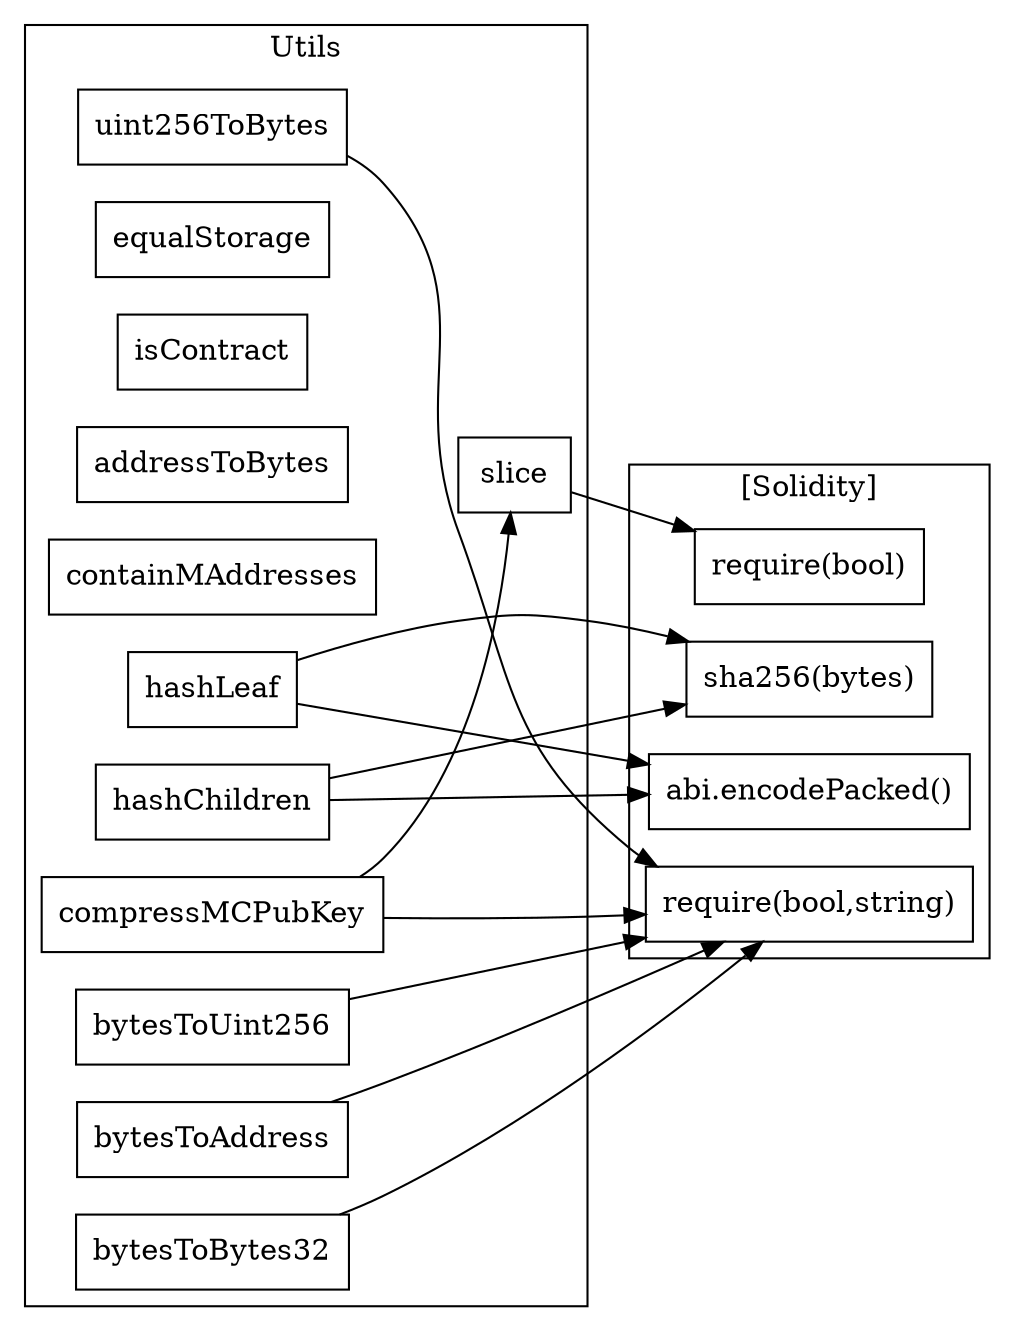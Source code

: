 strict digraph {
rankdir="LR"
node [shape=box]
subgraph cluster_3120_Utils {
label = "Utils"
"3120_uint256ToBytes" [label="uint256ToBytes"]
"3120_equalStorage" [label="equalStorage"]
"3120_isContract" [label="isContract"]
"3120_addressToBytes" [label="addressToBytes"]
"3120_containMAddresses" [label="containMAddresses"]
"3120_hashChildren" [label="hashChildren"]
"3120_slice" [label="slice"]
"3120_compressMCPubKey" [label="compressMCPubKey"]
"3120_bytesToBytes32" [label="bytesToBytes32"]
"3120_hashLeaf" [label="hashLeaf"]
"3120_bytesToUint256" [label="bytesToUint256"]
"3120_bytesToAddress" [label="bytesToAddress"]
"3120_compressMCPubKey" -> "3120_slice"
}subgraph cluster_solidity {
label = "[Solidity]"
"sha256(bytes)" 
"abi.encodePacked()" 
"require(bool)" 
"require(bool,string)" 
"3120_hashLeaf" -> "abi.encodePacked()"
"3120_hashLeaf" -> "sha256(bytes)"
"3120_bytesToUint256" -> "require(bool,string)"
"3120_bytesToAddress" -> "require(bool,string)"
"3120_hashChildren" -> "sha256(bytes)"
"3120_uint256ToBytes" -> "require(bool,string)"
"3120_bytesToBytes32" -> "require(bool,string)"
"3120_slice" -> "require(bool)"
"3120_compressMCPubKey" -> "require(bool,string)"
"3120_hashChildren" -> "abi.encodePacked()"
}
}